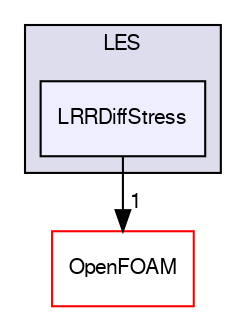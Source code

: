 digraph "src/turbulenceModels/incompressible/LES/LRRDiffStress" {
  bgcolor=transparent;
  compound=true
  node [ fontsize="10", fontname="FreeSans"];
  edge [ labelfontsize="10", labelfontname="FreeSans"];
  subgraph clusterdir_0ff4b9382053ae4e5512550be7c1416f {
    graph [ bgcolor="#ddddee", pencolor="black", label="LES" fontname="FreeSans", fontsize="10", URL="dir_0ff4b9382053ae4e5512550be7c1416f.html"]
  dir_59949ef6f91e5c161ac3b1f0007523e9 [shape=box, label="LRRDiffStress", style="filled", fillcolor="#eeeeff", pencolor="black", URL="dir_59949ef6f91e5c161ac3b1f0007523e9.html"];
  }
  dir_c5473ff19b20e6ec4dfe5c310b3778a8 [shape=box label="OpenFOAM" color="red" URL="dir_c5473ff19b20e6ec4dfe5c310b3778a8.html"];
  dir_59949ef6f91e5c161ac3b1f0007523e9->dir_c5473ff19b20e6ec4dfe5c310b3778a8 [headlabel="1", labeldistance=1.5 headhref="dir_002971_001732.html"];
}

